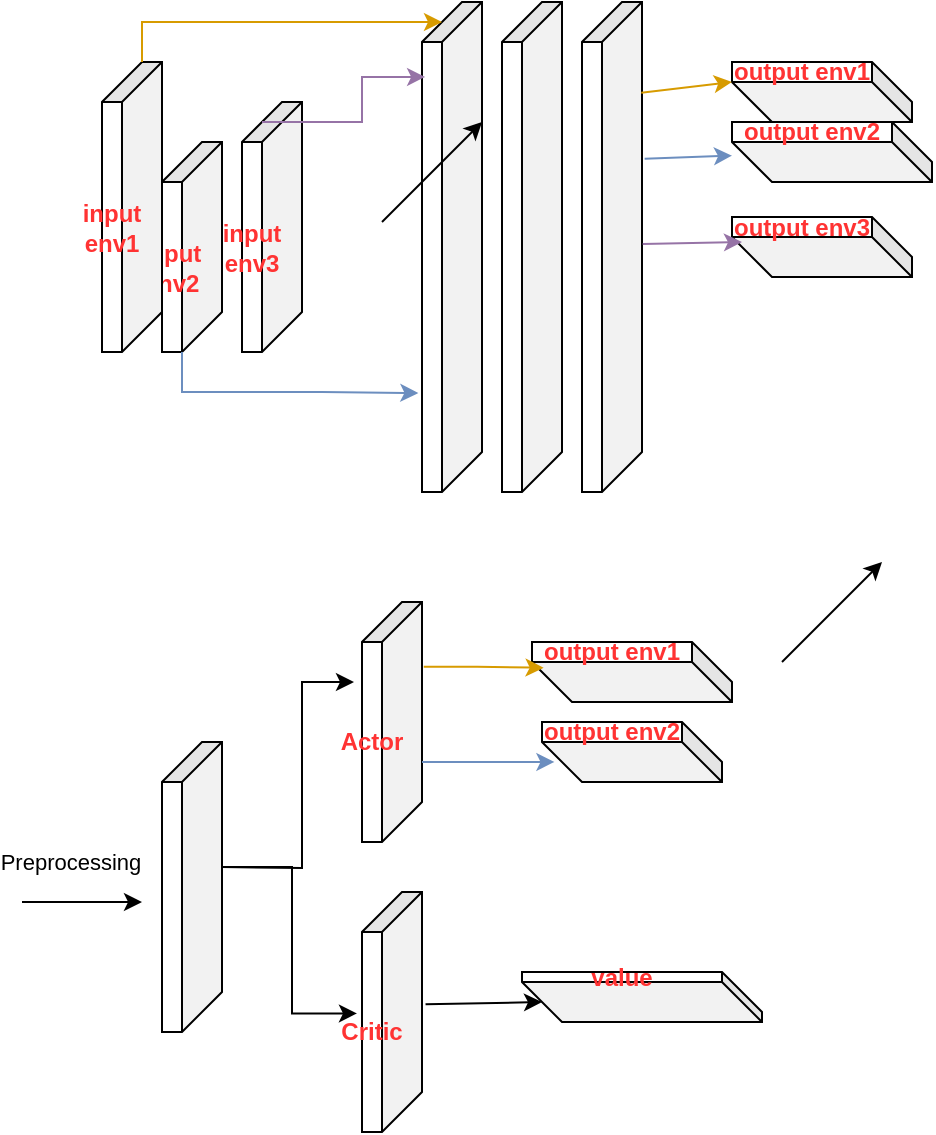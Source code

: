 <mxfile version="22.1.16" type="device">
  <diagram name="Pagina-1" id="qISKGnfV4ddJ0RPSCqfF">
    <mxGraphModel dx="1427" dy="359" grid="1" gridSize="10" guides="1" tooltips="1" connect="1" arrows="1" fold="1" page="1" pageScale="1" pageWidth="827" pageHeight="1169" math="0" shadow="0">
      <root>
        <mxCell id="0" />
        <mxCell id="1" parent="0" />
        <mxCell id="eYYn8D35L_fTCl1IW_qi-2" value="&lt;b&gt;&lt;font color=&quot;#ff3333&quot;&gt;input env2&lt;/font&gt;&lt;/b&gt;" style="shape=cube;whiteSpace=wrap;html=1;boundedLbl=1;backgroundOutline=1;darkOpacity=0.05;darkOpacity2=0.1;direction=south;" parent="1" vertex="1">
          <mxGeometry x="80" y="90" width="30" height="105" as="geometry" />
        </mxCell>
        <mxCell id="eYYn8D35L_fTCl1IW_qi-3" value="&lt;font color=&quot;#ff3333&quot;&gt;&lt;b&gt;input env3&lt;/b&gt;&lt;/font&gt;" style="shape=cube;whiteSpace=wrap;html=1;boundedLbl=1;backgroundOutline=1;darkOpacity=0.05;darkOpacity2=0.1;direction=south;" parent="1" vertex="1">
          <mxGeometry x="120" y="70" width="30" height="125" as="geometry" />
        </mxCell>
        <mxCell id="eYYn8D35L_fTCl1IW_qi-4" value="&lt;p&gt;&lt;font color=&quot;#ff3333&quot;&gt;&lt;b&gt;input env1&lt;/b&gt;&lt;/font&gt;&lt;/p&gt;" style="shape=cube;whiteSpace=wrap;html=1;boundedLbl=1;backgroundOutline=1;darkOpacity=0.05;darkOpacity2=0.1;direction=south;" parent="1" vertex="1">
          <mxGeometry x="50" y="50" width="30" height="145" as="geometry" />
        </mxCell>
        <mxCell id="eYYn8D35L_fTCl1IW_qi-8" value="&lt;b style=&quot;border-color: var(--border-color); color: rgb(255, 51, 51);&quot;&gt;output env3&lt;/b&gt;" style="shape=cube;whiteSpace=wrap;html=1;boundedLbl=1;backgroundOutline=1;darkOpacity=0.05;darkOpacity2=0.1;direction=west;" parent="1" vertex="1">
          <mxGeometry x="365" y="127.5" width="90" height="30" as="geometry" />
        </mxCell>
        <mxCell id="eYYn8D35L_fTCl1IW_qi-9" value="&lt;b style=&quot;border-color: var(--border-color); color: rgb(255, 51, 51);&quot;&gt;output env1&lt;/b&gt;" style="shape=cube;whiteSpace=wrap;html=1;boundedLbl=1;backgroundOutline=1;darkOpacity=0.05;darkOpacity2=0.1;direction=west;" parent="1" vertex="1">
          <mxGeometry x="365" y="50" width="90" height="30" as="geometry" />
        </mxCell>
        <mxCell id="eYYn8D35L_fTCl1IW_qi-10" value="&lt;b style=&quot;border-color: var(--border-color); color: rgb(255, 51, 51);&quot;&gt;output env2&lt;/b&gt;" style="shape=cube;whiteSpace=wrap;html=1;boundedLbl=1;backgroundOutline=1;darkOpacity=0.05;darkOpacity2=0.1;direction=west;" parent="1" vertex="1">
          <mxGeometry x="365" y="80" width="100" height="30" as="geometry" />
        </mxCell>
        <mxCell id="eYYn8D35L_fTCl1IW_qi-14" value="" style="shape=cube;whiteSpace=wrap;html=1;boundedLbl=1;backgroundOutline=1;darkOpacity=0.05;darkOpacity2=0.1;direction=south;" parent="1" vertex="1">
          <mxGeometry x="210" y="20" width="30" height="245" as="geometry" />
        </mxCell>
        <mxCell id="eYYn8D35L_fTCl1IW_qi-15" value="" style="shape=cube;whiteSpace=wrap;html=1;boundedLbl=1;backgroundOutline=1;darkOpacity=0.05;darkOpacity2=0.1;direction=south;" parent="1" vertex="1">
          <mxGeometry x="250" y="20" width="30" height="245" as="geometry" />
        </mxCell>
        <mxCell id="eYYn8D35L_fTCl1IW_qi-16" value="" style="shape=cube;whiteSpace=wrap;html=1;boundedLbl=1;backgroundOutline=1;darkOpacity=0.05;darkOpacity2=0.1;direction=south;" parent="1" vertex="1">
          <mxGeometry x="290" y="20" width="30" height="245" as="geometry" />
        </mxCell>
        <mxCell id="eYYn8D35L_fTCl1IW_qi-25" value="" style="endArrow=classic;html=1;rounded=0;entryX=0;entryY=0;entryDx=90;entryDy=20;entryPerimeter=0;exitX=0.185;exitY=0.012;exitDx=0;exitDy=0;exitPerimeter=0;fillColor=#ffe6cc;strokeColor=#d79b00;" parent="1" source="eYYn8D35L_fTCl1IW_qi-16" target="eYYn8D35L_fTCl1IW_qi-9" edge="1">
          <mxGeometry width="50" height="50" relative="1" as="geometry">
            <mxPoint x="360" y="72.5" as="sourcePoint" />
            <mxPoint x="410" y="22.5" as="targetPoint" />
          </mxGeometry>
        </mxCell>
        <mxCell id="eYYn8D35L_fTCl1IW_qi-26" value="" style="endArrow=classic;html=1;rounded=0;fillColor=#e1d5e7;strokeColor=#9673a6;exitX=0.494;exitY=-0.012;exitDx=0;exitDy=0;exitPerimeter=0;" parent="1" source="eYYn8D35L_fTCl1IW_qi-16" edge="1">
          <mxGeometry width="50" height="50" relative="1" as="geometry">
            <mxPoint x="360" y="140" as="sourcePoint" />
            <mxPoint x="370" y="140" as="targetPoint" />
          </mxGeometry>
        </mxCell>
        <mxCell id="eYYn8D35L_fTCl1IW_qi-29" value="" style="endArrow=classic;html=1;rounded=0;fillColor=#dae8fc;strokeColor=#6c8ebf;exitX=0.32;exitY=-0.044;exitDx=0;exitDy=0;exitPerimeter=0;" parent="1" source="eYYn8D35L_fTCl1IW_qi-16" target="eYYn8D35L_fTCl1IW_qi-10" edge="1">
          <mxGeometry width="50" height="50" relative="1" as="geometry">
            <mxPoint x="360" y="100" as="sourcePoint" />
            <mxPoint x="420" y="80" as="targetPoint" />
            <Array as="points" />
          </mxGeometry>
        </mxCell>
        <mxCell id="eYYn8D35L_fTCl1IW_qi-34" style="edgeStyle=orthogonalEdgeStyle;rounded=0;orthogonalLoop=1;jettySize=auto;html=1;exitX=0;exitY=0;exitDx=105;exitDy=20;exitPerimeter=0;entryX=0.798;entryY=1.061;entryDx=0;entryDy=0;entryPerimeter=0;fillColor=#dae8fc;strokeColor=#6c8ebf;" parent="1" source="eYYn8D35L_fTCl1IW_qi-2" target="eYYn8D35L_fTCl1IW_qi-14" edge="1">
          <mxGeometry relative="1" as="geometry" />
        </mxCell>
        <mxCell id="eYYn8D35L_fTCl1IW_qi-35" value="&lt;p&gt;&lt;br&gt;&lt;/p&gt;" style="shape=cube;whiteSpace=wrap;html=1;boundedLbl=1;backgroundOutline=1;darkOpacity=0.05;darkOpacity2=0.1;direction=south;" parent="1" vertex="1">
          <mxGeometry x="80" y="390" width="30" height="145" as="geometry" />
        </mxCell>
        <mxCell id="eYYn8D35L_fTCl1IW_qi-36" value="" style="endArrow=classic;html=1;rounded=0;" parent="1" edge="1">
          <mxGeometry width="50" height="50" relative="1" as="geometry">
            <mxPoint x="10" y="470" as="sourcePoint" />
            <mxPoint x="70" y="470" as="targetPoint" />
          </mxGeometry>
        </mxCell>
        <mxCell id="eYYn8D35L_fTCl1IW_qi-37" value="Preprocessing" style="edgeLabel;html=1;align=center;verticalAlign=middle;resizable=0;points=[];" parent="eYYn8D35L_fTCl1IW_qi-36" vertex="1" connectable="0">
          <mxGeometry x="-0.212" y="-1" relative="1" as="geometry">
            <mxPoint y="-21" as="offset" />
          </mxGeometry>
        </mxCell>
        <mxCell id="eYYn8D35L_fTCl1IW_qi-38" value="&lt;b&gt;&lt;font color=&quot;#ff3333&quot;&gt;Actor&lt;/font&gt;&lt;/b&gt;" style="shape=cube;whiteSpace=wrap;html=1;boundedLbl=1;backgroundOutline=1;darkOpacity=0.05;darkOpacity2=0.1;direction=south;" parent="1" vertex="1">
          <mxGeometry x="180" y="320" width="30" height="120" as="geometry" />
        </mxCell>
        <mxCell id="eYYn8D35L_fTCl1IW_qi-40" value="&lt;b&gt;&lt;font color=&quot;#ff3333&quot;&gt;Critic&lt;/font&gt;&lt;/b&gt;" style="shape=cube;whiteSpace=wrap;html=1;boundedLbl=1;backgroundOutline=1;darkOpacity=0.05;darkOpacity2=0.1;direction=south;" parent="1" vertex="1">
          <mxGeometry x="180" y="465" width="30" height="120" as="geometry" />
        </mxCell>
        <mxCell id="eYYn8D35L_fTCl1IW_qi-42" value="&lt;b&gt;&lt;font color=&quot;#ff3333&quot;&gt;value&lt;/font&gt;&lt;/b&gt;" style="shape=cube;whiteSpace=wrap;html=1;boundedLbl=1;backgroundOutline=1;darkOpacity=0.05;darkOpacity2=0.1;direction=west;" parent="1" vertex="1">
          <mxGeometry x="260" y="505" width="120" height="25" as="geometry" />
        </mxCell>
        <mxCell id="eYYn8D35L_fTCl1IW_qi-47" style="edgeStyle=orthogonalEdgeStyle;rounded=0;orthogonalLoop=1;jettySize=auto;html=1;exitX=0;exitY=0;exitDx=62.5;exitDy=0;exitPerimeter=0;entryX=0.506;entryY=1.084;entryDx=0;entryDy=0;entryPerimeter=0;" parent="1" source="eYYn8D35L_fTCl1IW_qi-35" target="eYYn8D35L_fTCl1IW_qi-40" edge="1">
          <mxGeometry relative="1" as="geometry" />
        </mxCell>
        <mxCell id="eYYn8D35L_fTCl1IW_qi-48" value="&lt;b style=&quot;border-color: var(--border-color); color: rgb(255, 51, 51);&quot;&gt;output env2&lt;/b&gt;" style="shape=cube;whiteSpace=wrap;html=1;boundedLbl=1;backgroundOutline=1;darkOpacity=0.05;darkOpacity2=0.1;direction=west;" parent="1" vertex="1">
          <mxGeometry x="270" y="380" width="90" height="30" as="geometry" />
        </mxCell>
        <mxCell id="eYYn8D35L_fTCl1IW_qi-49" value="&lt;b style=&quot;border-color: var(--border-color); color: rgb(255, 51, 51);&quot;&gt;output env1&lt;/b&gt;" style="shape=cube;whiteSpace=wrap;html=1;boundedLbl=1;backgroundOutline=1;darkOpacity=0.05;darkOpacity2=0.1;direction=west;" parent="1" vertex="1">
          <mxGeometry x="265" y="340" width="100" height="30" as="geometry" />
        </mxCell>
        <mxCell id="eYYn8D35L_fTCl1IW_qi-50" value="" style="endArrow=classic;html=1;rounded=0;entryX=0.931;entryY=0.334;entryDx=0;entryDy=0;entryPerimeter=0;fillColor=#dae8fc;strokeColor=#6c8ebf;" parent="1" target="eYYn8D35L_fTCl1IW_qi-48" edge="1">
          <mxGeometry width="50" height="50" relative="1" as="geometry">
            <mxPoint x="210" y="400" as="sourcePoint" />
            <mxPoint x="260" y="350" as="targetPoint" />
          </mxGeometry>
        </mxCell>
        <mxCell id="eYYn8D35L_fTCl1IW_qi-51" style="edgeStyle=orthogonalEdgeStyle;rounded=0;orthogonalLoop=1;jettySize=auto;html=1;exitX=0.27;exitY=-0.029;exitDx=0;exitDy=0;exitPerimeter=0;entryX=0.942;entryY=0.57;entryDx=0;entryDy=0;entryPerimeter=0;fillColor=#ffe6cc;strokeColor=#d79b00;" parent="1" source="eYYn8D35L_fTCl1IW_qi-38" target="eYYn8D35L_fTCl1IW_qi-49" edge="1">
          <mxGeometry relative="1" as="geometry" />
        </mxCell>
        <mxCell id="eYYn8D35L_fTCl1IW_qi-52" value="" style="endArrow=classic;html=1;rounded=0;exitX=0.468;exitY=-0.059;exitDx=0;exitDy=0;exitPerimeter=0;entryX=0;entryY=0;entryDx=110;entryDy=10;entryPerimeter=0;" parent="1" source="eYYn8D35L_fTCl1IW_qi-40" target="eYYn8D35L_fTCl1IW_qi-42" edge="1">
          <mxGeometry width="50" height="50" relative="1" as="geometry">
            <mxPoint x="280" y="490" as="sourcePoint" />
            <mxPoint x="330" y="440" as="targetPoint" />
          </mxGeometry>
        </mxCell>
        <mxCell id="eYYn8D35L_fTCl1IW_qi-53" value="" style="endArrow=classic;html=1;rounded=0;exitX=0;exitY=0;exitDx=62.5;exitDy=0;exitPerimeter=0;" parent="1" source="eYYn8D35L_fTCl1IW_qi-35" edge="1">
          <mxGeometry width="50" height="50" relative="1" as="geometry">
            <mxPoint x="280" y="430" as="sourcePoint" />
            <mxPoint x="176" y="360" as="targetPoint" />
            <Array as="points">
              <mxPoint x="150" y="453" />
              <mxPoint x="150" y="360" />
            </Array>
          </mxGeometry>
        </mxCell>
        <mxCell id="c-arcfqjWTL4AjOC_g7o-3" style="edgeStyle=orthogonalEdgeStyle;rounded=0;orthogonalLoop=1;jettySize=auto;html=1;exitX=0;exitY=0;exitDx=10;exitDy=20;exitPerimeter=0;entryX=0.153;entryY=0.948;entryDx=0;entryDy=0;entryPerimeter=0;fillColor=#e1d5e7;strokeColor=#9673a6;" parent="1" source="eYYn8D35L_fTCl1IW_qi-3" target="eYYn8D35L_fTCl1IW_qi-14" edge="1">
          <mxGeometry relative="1" as="geometry" />
        </mxCell>
        <mxCell id="Esi_wnxy4LHuXhVREVrR-1" value="" style="endArrow=classic;html=1;rounded=0;" edge="1" parent="1">
          <mxGeometry width="50" height="50" relative="1" as="geometry">
            <mxPoint x="390" y="350" as="sourcePoint" />
            <mxPoint x="440" y="300" as="targetPoint" />
          </mxGeometry>
        </mxCell>
        <mxCell id="Esi_wnxy4LHuXhVREVrR-3" value="" style="endArrow=classic;html=1;rounded=0;" edge="1" parent="1">
          <mxGeometry width="50" height="50" relative="1" as="geometry">
            <mxPoint x="190" y="130" as="sourcePoint" />
            <mxPoint x="240" y="80" as="targetPoint" />
          </mxGeometry>
        </mxCell>
        <mxCell id="Esi_wnxy4LHuXhVREVrR-4" style="edgeStyle=orthogonalEdgeStyle;rounded=0;orthogonalLoop=1;jettySize=auto;html=1;exitX=0;exitY=0;exitDx=0;exitDy=10;exitPerimeter=0;entryX=0;entryY=0;entryDx=10;entryDy=20;entryPerimeter=0;fillColor=#ffe6cc;strokeColor=#d79b00;" edge="1" parent="1" source="eYYn8D35L_fTCl1IW_qi-4" target="eYYn8D35L_fTCl1IW_qi-14">
          <mxGeometry relative="1" as="geometry" />
        </mxCell>
      </root>
    </mxGraphModel>
  </diagram>
</mxfile>
